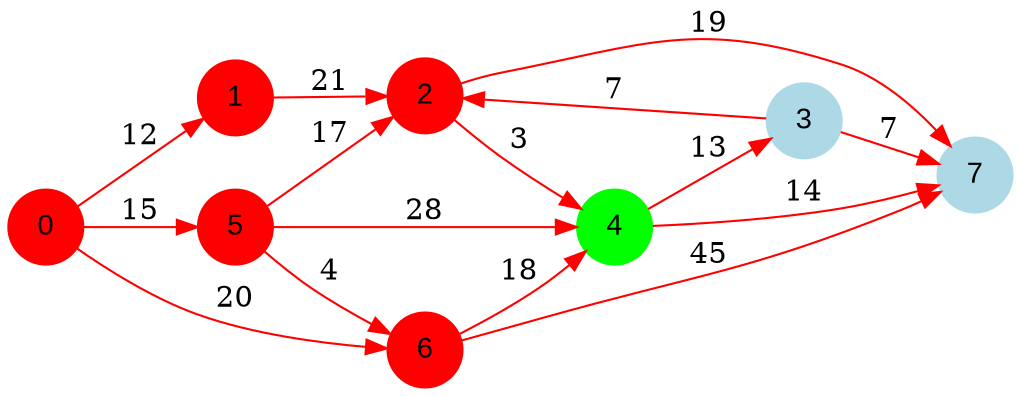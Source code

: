 digraph graphe {
rankdir = LR;
edge [color=red];
0 [fontname="Arial", shape = circle, color=red, style=filled];
1 [fontname="Arial", shape = circle, color=red, style=filled];
2 [fontname="Arial", shape = circle, color=red, style=filled];
3 [fontname="Arial", shape = circle, color=lightblue, style=filled];
4 [fontname="Arial", shape = circle, color=green, style=filled];
5 [fontname="Arial", shape = circle, color=red, style=filled];
6 [fontname="Arial", shape = circle, color=red, style=filled];
7 [fontname="Arial", shape = circle, color=lightblue, style=filled];
	0  ->  1 [label = "12"];
	0  ->  5 [label = "15"];
	0  ->  6 [label = "20"];
	1  ->  2 [label = "21"];
	2  ->  4 [label = "3"];
	2  ->  7 [label = "19"];
	3  ->  2 [label = "7"];
	3  ->  7 [label = "7"];
	4  ->  3 [label = "13"];
	4  ->  7 [label = "14"];
	5  ->  2 [label = "17"];
	5  ->  4 [label = "28"];
	5  ->  6 [label = "4"];
	6  ->  4 [label = "18"];
	6  ->  7 [label = "45"];
}